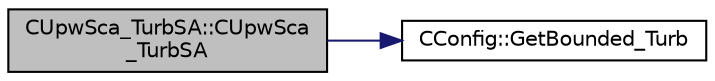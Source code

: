 digraph "CUpwSca_TurbSA::CUpwSca_TurbSA"
{
 // LATEX_PDF_SIZE
  edge [fontname="Helvetica",fontsize="10",labelfontname="Helvetica",labelfontsize="10"];
  node [fontname="Helvetica",fontsize="10",shape=record];
  rankdir="LR";
  Node1 [label="CUpwSca_TurbSA::CUpwSca\l_TurbSA",height=0.2,width=0.4,color="black", fillcolor="grey75", style="filled", fontcolor="black",tooltip="Constructor of the class."];
  Node1 -> Node2 [color="midnightblue",fontsize="10",style="solid",fontname="Helvetica"];
  Node2 [label="CConfig::GetBounded_Turb",height=0.2,width=0.4,color="black", fillcolor="white", style="filled",URL="$classCConfig.html#a95164af0d71abe5676e606fc7b9cc7e6",tooltip="Returns true if bounded scalar mode is on for turbulence transport."];
}
